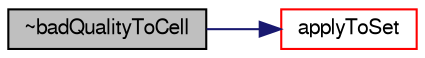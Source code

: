 digraph "~badQualityToCell"
{
  bgcolor="transparent";
  edge [fontname="FreeSans",fontsize="10",labelfontname="FreeSans",labelfontsize="10"];
  node [fontname="FreeSans",fontsize="10",shape=record];
  rankdir="LR";
  Node4 [label="~badQualityToCell",height=0.2,width=0.4,color="black", fillcolor="grey75", style="filled", fontcolor="black"];
  Node4 -> Node5 [color="midnightblue",fontsize="10",style="solid",fontname="FreeSans"];
  Node5 [label="applyToSet",height=0.2,width=0.4,color="red",URL="$a21538.html#a2d6074569c50892cef0d0f02422c89d1"];
}

